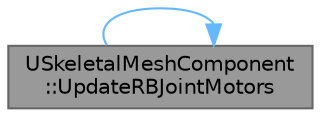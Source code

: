 digraph "USkeletalMeshComponent::UpdateRBJointMotors"
{
 // INTERACTIVE_SVG=YES
 // LATEX_PDF_SIZE
  bgcolor="transparent";
  edge [fontname=Helvetica,fontsize=10,labelfontname=Helvetica,labelfontsize=10];
  node [fontname=Helvetica,fontsize=10,shape=box,height=0.2,width=0.4];
  rankdir="LR";
  Node1 [id="Node000001",label="USkeletalMeshComponent\l::UpdateRBJointMotors",height=0.2,width=0.4,color="gray40", fillcolor="grey60", style="filled", fontcolor="black",tooltip="Iterate over each joint in the physics for this mesh, setting its AngularPositionTarget based on the ..."];
  Node1 -> Node1 [id="edge1_Node000001_Node000001",color="steelblue1",style="solid",tooltip=" "];
}
